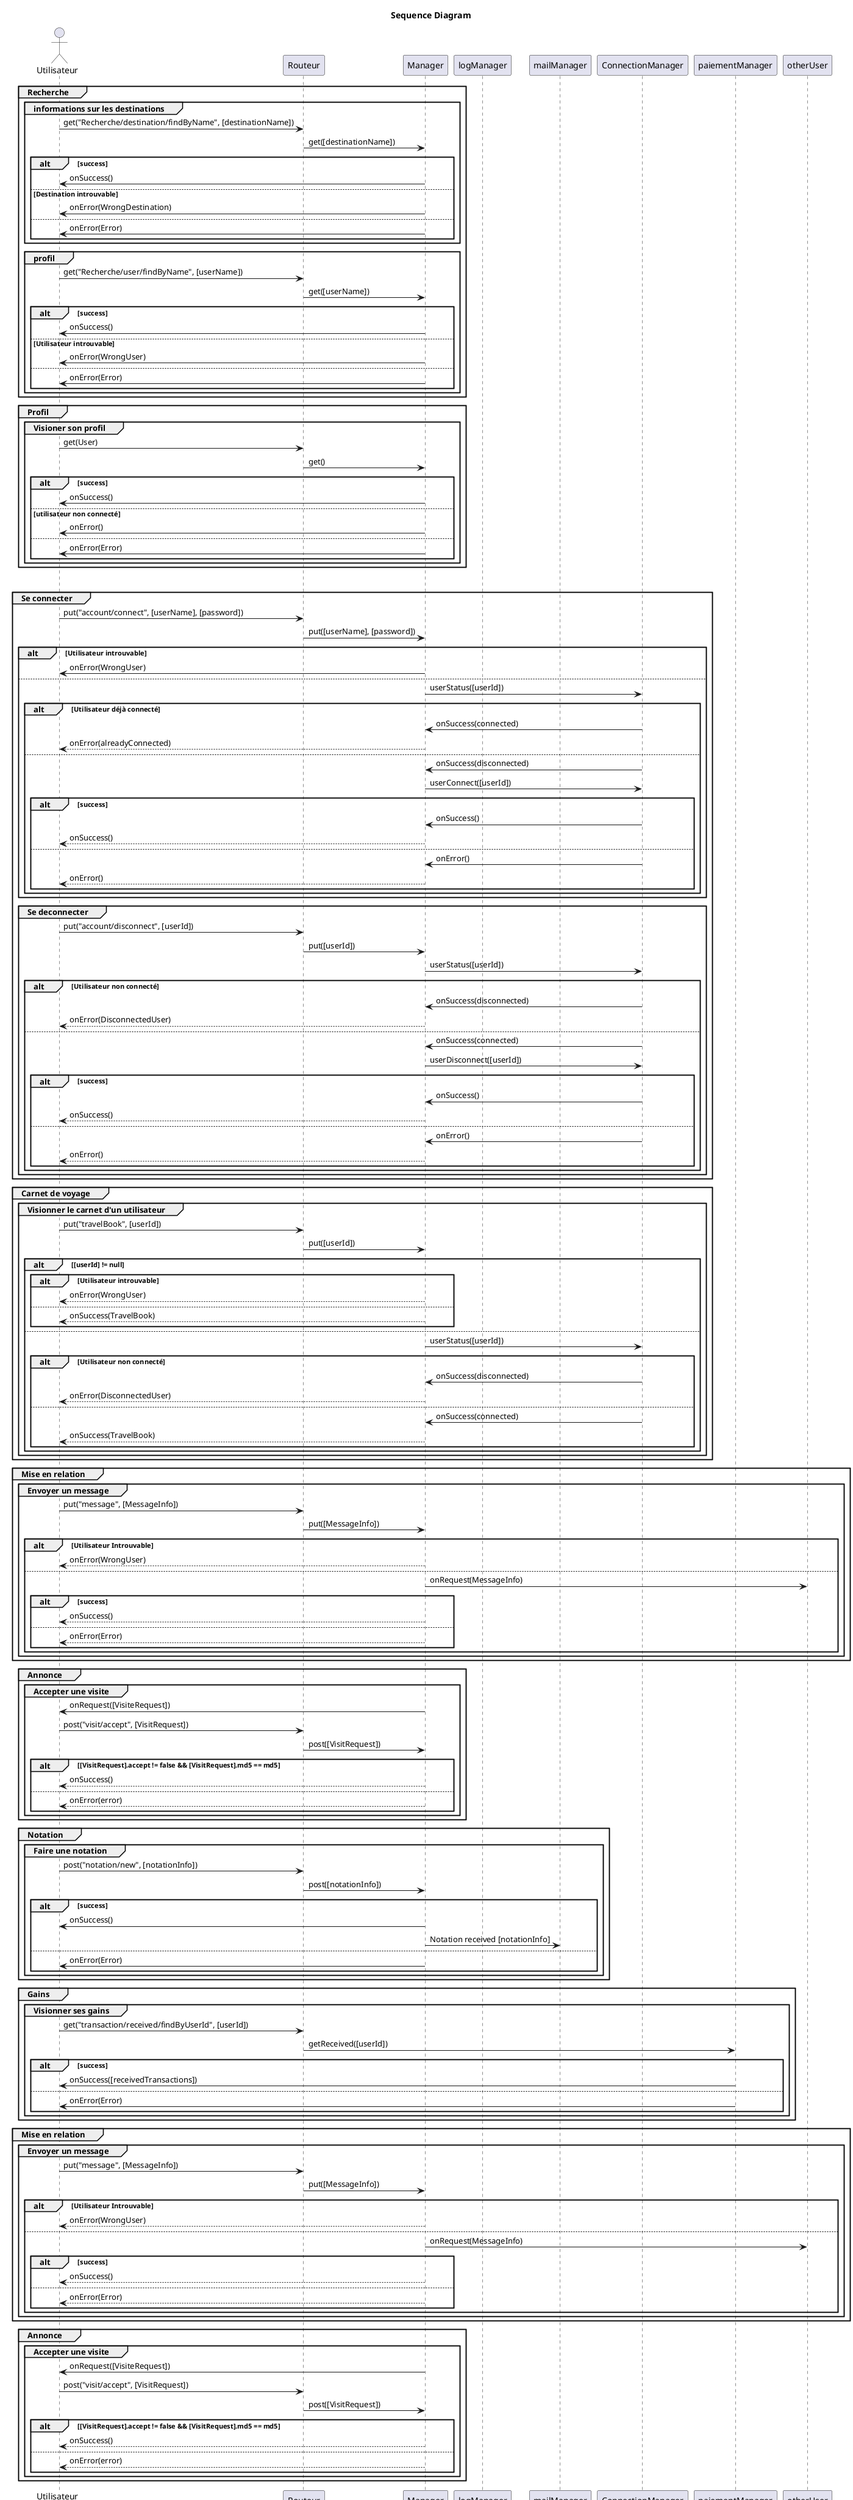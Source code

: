 @startuml

title Sequence Diagram

actor Utilisateur as usr
participant Routeur as rtr
participant Manager as man
participant logManager as log
participant mailManager as mail
participant ConnectionManager as con
participant paiementManager as paiement

group Recherche
	group informations sur les destinations
		usr -> rtr : get("Recherche/destination/findByName", [destinationName])
        rtr -> man : get([destinationName])
        alt success
        	man -> usr : onSuccess()
        else Destination introuvable
        	man -> usr : onError(WrongDestination)
        else
        	man -> usr : onError(Error)
        end
	end
	group profil
    	usr -> rtr : get("Recherche/user/findByName", [userName])
        rtr -> man : get([userName])
        alt success
        	man -> usr : onSuccess()
        else Utilisateur introuvable
        	man -> usr : onError(WrongUser)
        else
        	man -> usr : onError(Error)
        end
    end
end
group Profil
	group Visioner son profil
		usr -> rtr : get(User)
    	rtr -> man : get()
        alt success
        	man -> usr : onSuccess()
        else utilisateur non connecté
        	man -> usr : onError()
        else
        	man -> usr : onError(Error)
        end
    end
end
group Gestion de compte
	group Se connecter
    	usr -> rtr : put("account/connect", [userName], [password])
        rtr -> man : put([userName], [password])
        alt Utilisateur introuvable
        	man -> usr : onError(WrongUser)
        else
            man -> con : userStatus([userId])
            alt Utilisateur déjà connecté
                con -> man : onSuccess(connected)
                man --> usr : onError(alreadyConnected)
            else
                con -> man : onSuccess(disconnected)
                man -> con : userConnect([userId])
                alt success
                	con -> man : onSuccess()
                	man --> usr : onSuccess()
                else
                	con -> man : onError()
                    man --> usr : onError()
			end
		end
    end
    group Se deconnecter
    	usr -> rtr : put("account/disconnect", [userId])
        rtr -> man : put([userId])
        man -> con : userStatus([userId])
        alt Utilisateur non connecté
            con -> man : onSuccess(disconnected)
            man --> usr : onError(DisconnectedUser)
        else
            con -> man : onSuccess(connected)
            man -> con : userDisconnect([userId])
            alt success
            	con -> man : onSuccess()
            	man --> usr : onSuccess()
            else
                con -> man : onError()
                man --> usr : onError()
            end
		end
    end
end
group Carnet de voyage
	group Visionner le carnet d'un utilisateur
    	usr -> rtr : put("travelBook", [userId])
        rtr -> man : put([userId])
        alt [userId] != null
        	alt Utilisateur introuvable
            	man --> usr : onError(WrongUser)
        	else
        		man --> usr : onSuccess(TravelBook)
        	end
         else
         	man -> con : userStatus([userId])
        	alt Utilisateur non connecté
            	con -> man : onSuccess(disconnected)
            	man --> usr : onError(DisconnectedUser)
        	else
            	con -> man : onSuccess(connected)
                man --> usr : onSuccess(TravelBook)
			end
		end
    end
end
group Mise en relation
	group Envoyer un message
    	usr -> rtr : put("message", [MessageInfo])
        rtr -> man : put([MessageInfo])
        alt Utilisateur Introuvable
    		man --> usr : onError(WrongUser)
        else
        	man -> otherUser : onRequest(MessageInfo)
        	alt success
            	man --> usr : onSuccess()
            else
            	man --> usr : onError(Error)
            end
        end
    end
end
group Annonce
	group Accepter une visite
    	man -> usr : onRequest([VisiteRequest])
        usr -> rtr : post("visit/accept", [VisitRequest])
        rtr -> man : post([VisitRequest])
        alt [VisitRequest].accept != false && [VisitRequest].md5 == md5
        	man --> usr : onSuccess()
        else
        	man --> usr : onError(error)
        end
    end
end

group Notation
	group Faire une notation
		usr -> rtr : post("notation/new", [notationInfo])
		rtr -> man : post([notationInfo])
		alt success
        	man -> usr : onSuccess()
			man -> mail : Notation received [notationInfo]
        else
        	man -> usr : onError(Error)
        end
	end
end

group Gains
	group Visionner ses gains
		usr -> rtr : get("transaction/received/findByUserId", [userId])
		rtr -> paiement : getReceived([userId])
		alt success
        	paiement -> usr : onSuccess([receivedTransactions])
        else
        	paiement -> usr : onError(Error)
        end
	end
end
group Mise en relation
	group Envoyer un message
    	usr -> rtr : put("message", [MessageInfo])
        rtr -> man : put([MessageInfo])
        alt Utilisateur Introuvable
    		man --> usr : onError(WrongUser)
        else
        	man -> otherUser : onRequest(MessageInfo)
        	alt success
            	man --> usr : onSuccess()
            else
            	man --> usr : onError(Error)
            end
        end
    end
end
group Annonce
	group Accepter une visite
    	man -> usr : onRequest([VisiteRequest])
        usr -> rtr : post("visit/accept", [VisitRequest])
        rtr -> man : post([VisitRequest])
        alt [VisitRequest].accept != false && [VisitRequest].md5 == md5
        	man --> usr : onSuccess()
        else
        	man --> usr : onError(error)
        end
    end
end

@enduml